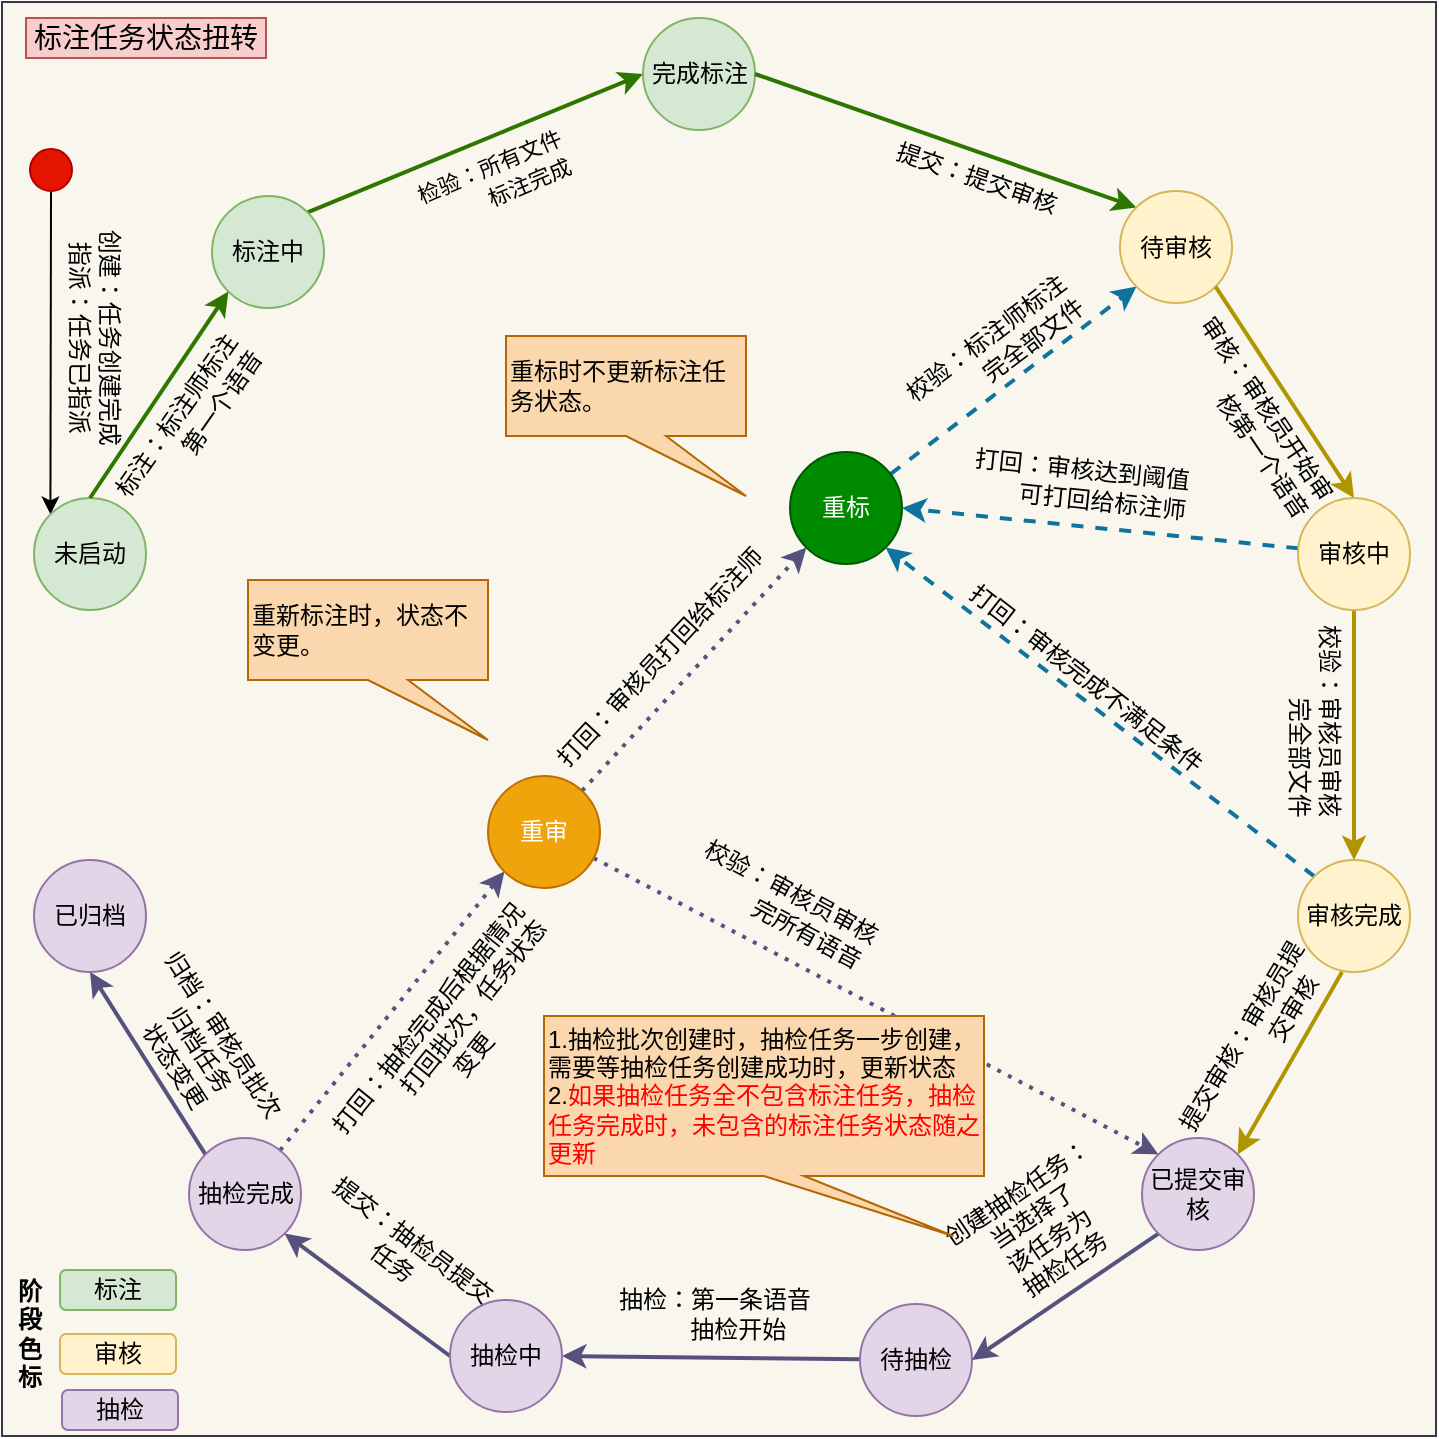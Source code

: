 <mxfile version="12.1.1" type="github" pages="1">
  <diagram id="7jFQWEKBJWH08LF9sNS9" name="第 1 页">
    <mxGraphModel dx="984" dy="532" grid="1" gridSize="10" guides="1" tooltips="1" connect="1" arrows="1" fold="1" page="1" pageScale="1" pageWidth="827" pageHeight="1169" math="0" shadow="0">
      <root>
        <mxCell id="0"/>
        <mxCell id="1" parent="0"/>
        <mxCell id="YWXzUzA2li_S0hEGCGYV-29" value="" style="whiteSpace=wrap;html=1;aspect=fixed;fillColor=#f9f7ed;strokeColor=#36393d;" parent="1" vertex="1">
          <mxGeometry x="79" y="3" width="717" height="717" as="geometry"/>
        </mxCell>
        <mxCell id="PL_q6k4NAZZa_5ycfTa1-30" style="edgeStyle=none;rounded=0;orthogonalLoop=1;jettySize=auto;html=1;startArrow=classic;startFill=1;endArrow=none;endFill=0;exitX=0;exitY=0;exitDx=0;exitDy=0;entryX=0.5;entryY=1;entryDx=0;entryDy=0;" parent="1" source="PL_q6k4NAZZa_5ycfTa1-1" target="YWXzUzA2li_S0hEGCGYV-28" edge="1">
          <mxGeometry relative="1" as="geometry">
            <mxPoint x="66" y="130" as="targetPoint"/>
          </mxGeometry>
        </mxCell>
        <mxCell id="HUFBvN-yXKdZDNxcfpUM-18" value="&lt;span style=&quot;text-align: left&quot;&gt;创建：任务创建完成&lt;/span&gt;&lt;br style=&quot;text-align: left&quot;&gt;&lt;span style=&quot;text-align: left&quot;&gt;指派：任务已指派&lt;/span&gt;" style="text;html=1;resizable=0;points=[];align=center;verticalAlign=middle;labelBackgroundColor=none;rotation=90;" parent="PL_q6k4NAZZa_5ycfTa1-30" vertex="1" connectable="0">
          <mxGeometry x="0.248" relative="1" as="geometry">
            <mxPoint x="22" y="12" as="offset"/>
          </mxGeometry>
        </mxCell>
        <mxCell id="PL_q6k4NAZZa_5ycfTa1-1" value="未启动" style="ellipse;whiteSpace=wrap;html=1;aspect=fixed;fillColor=#d5e8d4;strokeColor=#82b366;" parent="1" vertex="1">
          <mxGeometry x="95" y="251" width="56" height="56" as="geometry"/>
        </mxCell>
        <mxCell id="PL_q6k4NAZZa_5ycfTa1-27" value="" style="rounded=0;orthogonalLoop=1;jettySize=auto;html=1;entryX=0;entryY=0.5;entryDx=0;entryDy=0;fillColor=#60a917;strokeColor=#2D7600;exitX=1;exitY=0;exitDx=0;exitDy=0;strokeWidth=2;" parent="1" source="PL_q6k4NAZZa_5ycfTa1-3" target="PL_q6k4NAZZa_5ycfTa1-4" edge="1">
          <mxGeometry x="-0.167" y="42" relative="1" as="geometry">
            <mxPoint as="offset"/>
          </mxGeometry>
        </mxCell>
        <mxCell id="PL_q6k4NAZZa_5ycfTa1-35" value="&lt;span style=&quot;font-size: 11px&quot;&gt;检验：所有文件&lt;/span&gt;&lt;br style=&quot;font-size: 11px&quot;&gt;&lt;span style=&quot;font-size: 11px&quot;&gt;&amp;nbsp; &amp;nbsp; &amp;nbsp; &amp;nbsp; &amp;nbsp; 标注完成&lt;/span&gt;" style="text;html=1;resizable=0;points=[];align=center;verticalAlign=middle;labelBackgroundColor=none;rotation=337;direction=south;" parent="PL_q6k4NAZZa_5ycfTa1-27" vertex="1" connectable="0">
          <mxGeometry x="-0.169" y="2" relative="1" as="geometry">
            <mxPoint x="24" y="14" as="offset"/>
          </mxGeometry>
        </mxCell>
        <mxCell id="PL_q6k4NAZZa_5ycfTa1-3" value="标注中" style="ellipse;whiteSpace=wrap;html=1;aspect=fixed;fillColor=#d5e8d4;strokeColor=#82b366;" parent="1" vertex="1">
          <mxGeometry x="184" y="100" width="56" height="56" as="geometry"/>
        </mxCell>
        <mxCell id="PL_q6k4NAZZa_5ycfTa1-4" value="完成标注" style="ellipse;whiteSpace=wrap;html=1;aspect=fixed;fillColor=#d5e8d4;strokeColor=#82b366;" parent="1" vertex="1">
          <mxGeometry x="399.5" y="11" width="56" height="56" as="geometry"/>
        </mxCell>
        <mxCell id="ddIMEOaLe6l60YSl90KJ-6" style="edgeStyle=none;rounded=0;orthogonalLoop=1;jettySize=auto;html=1;entryX=0;entryY=1;entryDx=0;entryDy=0;startArrow=none;startFill=0;endArrow=classic;endFill=1;dashed=1;strokeWidth=2;fillColor=#b1ddf0;strokeColor=#10739e;" parent="1" source="PL_q6k4NAZZa_5ycfTa1-5" target="PL_q6k4NAZZa_5ycfTa1-7" edge="1">
          <mxGeometry relative="1" as="geometry"/>
        </mxCell>
        <mxCell id="ddIMEOaLe6l60YSl90KJ-14" value="&lt;span style=&quot;color: rgb(0 , 0 , 0)&quot;&gt;校验：标注师标注&lt;/span&gt;&lt;br style=&quot;color: rgb(0 , 0 , 0)&quot;&gt;&lt;span style=&quot;color: rgb(0 , 0 , 0)&quot;&gt;&amp;nbsp; &amp;nbsp; &amp;nbsp; &amp;nbsp; &amp;nbsp; &amp;nbsp;完全部文件&lt;/span&gt;" style="text;html=1;resizable=0;points=[];align=center;verticalAlign=middle;labelBackgroundColor=none;fontColor=#006633;rotation=323;" parent="ddIMEOaLe6l60YSl90KJ-6" vertex="1" connectable="0">
          <mxGeometry x="0.114" y="-2" relative="1" as="geometry">
            <mxPoint x="-18" y="-11.5" as="offset"/>
          </mxGeometry>
        </mxCell>
        <mxCell id="PL_q6k4NAZZa_5ycfTa1-5" value="重标" style="ellipse;whiteSpace=wrap;html=1;aspect=fixed;fillColor=#008a00;strokeColor=#005700;fontColor=#ffffff;" parent="1" vertex="1">
          <mxGeometry x="473" y="228" width="56" height="56" as="geometry"/>
        </mxCell>
        <mxCell id="ddIMEOaLe6l60YSl90KJ-3" style="edgeStyle=none;rounded=0;orthogonalLoop=1;jettySize=auto;html=1;exitX=0;exitY=0;exitDx=0;exitDy=0;entryX=1;entryY=1;entryDx=0;entryDy=0;startArrow=none;startFill=0;endArrow=classic;endFill=1;strokeWidth=2;fillColor=#b1ddf0;strokeColor=#10739e;dashed=1;" parent="1" source="PL_q6k4NAZZa_5ycfTa1-6" target="PL_q6k4NAZZa_5ycfTa1-5" edge="1">
          <mxGeometry relative="1" as="geometry"/>
        </mxCell>
        <mxCell id="ddIMEOaLe6l60YSl90KJ-12" value="打回：审核完成不满足条件" style="text;html=1;resizable=0;points=[];align=center;verticalAlign=middle;labelBackgroundColor=none;rotation=38;" parent="ddIMEOaLe6l60YSl90KJ-3" vertex="1" connectable="0">
          <mxGeometry x="0.41" relative="1" as="geometry">
            <mxPoint x="36.5" y="16" as="offset"/>
          </mxGeometry>
        </mxCell>
        <mxCell id="PL_q6k4NAZZa_5ycfTa1-6" value="审核完成" style="ellipse;whiteSpace=wrap;html=1;aspect=fixed;fillColor=#fff2cc;strokeColor=#d6b656;" parent="1" vertex="1">
          <mxGeometry x="727" y="432" width="56" height="56" as="geometry"/>
        </mxCell>
        <mxCell id="PL_q6k4NAZZa_5ycfTa1-25" style="rounded=0;orthogonalLoop=1;jettySize=auto;html=1;entryX=1;entryY=0.5;entryDx=0;entryDy=0;elbow=vertical;fillColor=#60a917;strokeColor=#2D7600;exitX=0;exitY=0;exitDx=0;exitDy=0;startArrow=classic;startFill=1;endArrow=none;endFill=0;strokeWidth=2;" parent="1" source="PL_q6k4NAZZa_5ycfTa1-7" target="PL_q6k4NAZZa_5ycfTa1-4" edge="1">
          <mxGeometry relative="1" as="geometry"/>
        </mxCell>
        <mxCell id="PL_q6k4NAZZa_5ycfTa1-38" value="提交：提交审核" style="text;html=1;resizable=0;points=[];align=center;verticalAlign=middle;labelBackgroundColor=none;rotation=19;" parent="PL_q6k4NAZZa_5ycfTa1-25" vertex="1" connectable="0">
          <mxGeometry x="-0.162" relative="1" as="geometry">
            <mxPoint x="-1" y="12.5" as="offset"/>
          </mxGeometry>
        </mxCell>
        <mxCell id="PL_q6k4NAZZa_5ycfTa1-7" value="待审核" style="ellipse;whiteSpace=wrap;html=1;aspect=fixed;fillColor=#fff2cc;strokeColor=#d6b656;" parent="1" vertex="1">
          <mxGeometry x="638" y="97.5" width="56" height="56" as="geometry"/>
        </mxCell>
        <mxCell id="PL_q6k4NAZZa_5ycfTa1-15" style="rounded=0;orthogonalLoop=1;jettySize=auto;html=1;entryX=1;entryY=1;entryDx=0;entryDy=0;fillColor=#e3c800;strokeColor=#B09500;startArrow=classic;startFill=1;endArrow=none;endFill=0;strokeWidth=2;exitX=0.5;exitY=0;exitDx=0;exitDy=0;" parent="1" source="PL_q6k4NAZZa_5ycfTa1-13" target="PL_q6k4NAZZa_5ycfTa1-7" edge="1">
          <mxGeometry relative="1" as="geometry">
            <mxPoint x="769" y="250" as="sourcePoint"/>
          </mxGeometry>
        </mxCell>
        <mxCell id="HUFBvN-yXKdZDNxcfpUM-19" value="审核：审核员开始审&lt;br&gt;&amp;nbsp; &amp;nbsp; &amp;nbsp; &amp;nbsp; &amp;nbsp; &amp;nbsp;核第一个语音" style="text;html=1;resizable=0;points=[];align=center;verticalAlign=middle;labelBackgroundColor=none;rotation=56;" parent="PL_q6k4NAZZa_5ycfTa1-15" vertex="1" connectable="0">
          <mxGeometry x="0.247" y="-1" relative="1" as="geometry">
            <mxPoint x="-7.5" y="25.5" as="offset"/>
          </mxGeometry>
        </mxCell>
        <mxCell id="PL_q6k4NAZZa_5ycfTa1-17" style="rounded=0;orthogonalLoop=1;jettySize=auto;html=1;fillColor=#e3c800;strokeColor=#B09500;entryX=1;entryY=0;entryDx=0;entryDy=0;exitX=0.393;exitY=1;exitDx=0;exitDy=0;strokeWidth=2;exitPerimeter=0;" parent="1" source="PL_q6k4NAZZa_5ycfTa1-6" target="HUFBvN-yXKdZDNxcfpUM-1" edge="1">
          <mxGeometry relative="1" as="geometry">
            <mxPoint x="542.718" y="704.165" as="targetPoint"/>
            <mxPoint x="769" y="468" as="sourcePoint"/>
          </mxGeometry>
        </mxCell>
        <mxCell id="PL_q6k4NAZZa_5ycfTa1-40" value="提交审核：审核员提&lt;br&gt;&amp;nbsp; &amp;nbsp; &amp;nbsp; &amp;nbsp; &amp;nbsp; &amp;nbsp; &amp;nbsp; &amp;nbsp;交审核" style="text;html=1;resizable=0;points=[];align=center;verticalAlign=middle;labelBackgroundColor=none;rotation=301;" parent="PL_q6k4NAZZa_5ycfTa1-17" vertex="1" connectable="0">
          <mxGeometry x="0.177" relative="1" as="geometry">
            <mxPoint x="-13.5" y="-17.5" as="offset"/>
          </mxGeometry>
        </mxCell>
        <mxCell id="ddIMEOaLe6l60YSl90KJ-2" style="rounded=0;orthogonalLoop=1;jettySize=auto;html=1;entryX=0.5;entryY=0;entryDx=0;entryDy=0;startArrow=none;startFill=0;endArrow=classic;endFill=1;strokeWidth=2;fillColor=#e3c800;strokeColor=#B09500;" parent="1" source="PL_q6k4NAZZa_5ycfTa1-13" target="PL_q6k4NAZZa_5ycfTa1-6" edge="1">
          <mxGeometry relative="1" as="geometry"/>
        </mxCell>
        <mxCell id="ddIMEOaLe6l60YSl90KJ-11" value="校验：审核员审核&lt;br&gt;&amp;nbsp; &amp;nbsp; &amp;nbsp; &amp;nbsp; &amp;nbsp; &amp;nbsp;完全部文件" style="text;html=1;resizable=0;points=[];align=center;verticalAlign=middle;labelBackgroundColor=none;rotation=90;" parent="ddIMEOaLe6l60YSl90KJ-2" vertex="1" connectable="0">
          <mxGeometry x="-0.611" y="-1" relative="1" as="geometry">
            <mxPoint x="-18" y="30" as="offset"/>
          </mxGeometry>
        </mxCell>
        <mxCell id="ddIMEOaLe6l60YSl90KJ-9" style="edgeStyle=none;rounded=0;orthogonalLoop=1;jettySize=auto;html=1;startArrow=none;startFill=0;endArrow=classic;endFill=1;entryX=1;entryY=0.5;entryDx=0;entryDy=0;strokeWidth=2;fillColor=#b1ddf0;strokeColor=#10739e;dashed=1;" parent="1" source="PL_q6k4NAZZa_5ycfTa1-13" target="PL_q6k4NAZZa_5ycfTa1-5" edge="1">
          <mxGeometry relative="1" as="geometry">
            <mxPoint x="568" y="280" as="targetPoint"/>
          </mxGeometry>
        </mxCell>
        <mxCell id="ddIMEOaLe6l60YSl90KJ-10" value="打回：审核达到阈值&lt;br&gt;&amp;nbsp; &amp;nbsp; &amp;nbsp; &amp;nbsp;可打回给标注师" style="text;html=1;resizable=0;points=[];align=center;verticalAlign=middle;labelBackgroundColor=none;rotation=6;" parent="ddIMEOaLe6l60YSl90KJ-9" vertex="1" connectable="0">
          <mxGeometry x="0.317" y="-2" relative="1" as="geometry">
            <mxPoint x="21" y="-17.5" as="offset"/>
          </mxGeometry>
        </mxCell>
        <mxCell id="PL_q6k4NAZZa_5ycfTa1-13" value="审核中" style="ellipse;whiteSpace=wrap;html=1;aspect=fixed;fillColor=#fff2cc;strokeColor=#d6b656;" parent="1" vertex="1">
          <mxGeometry x="727" y="251" width="56" height="56" as="geometry"/>
        </mxCell>
        <mxCell id="PL_q6k4NAZZa_5ycfTa1-21" style="rounded=0;orthogonalLoop=1;jettySize=auto;html=1;entryX=0.5;entryY=1;entryDx=0;entryDy=0;fillColor=#d0cee2;strokeColor=#56517e;exitX=0;exitY=0;exitDx=0;exitDy=0;strokeWidth=2;" parent="1" source="PL_q6k4NAZZa_5ycfTa1-18" target="PL_q6k4NAZZa_5ycfTa1-20" edge="1">
          <mxGeometry relative="1" as="geometry"/>
        </mxCell>
        <mxCell id="PL_q6k4NAZZa_5ycfTa1-50" value="归档：审核员批次&lt;br&gt;归档任务&lt;br&gt;状态变更" style="text;html=1;resizable=0;points=[];align=center;verticalAlign=middle;labelBackgroundColor=none;rotation=57;" parent="PL_q6k4NAZZa_5ycfTa1-21" vertex="1" connectable="0">
          <mxGeometry x="0.217" y="-1" relative="1" as="geometry">
            <mxPoint x="31" y="3.5" as="offset"/>
          </mxGeometry>
        </mxCell>
        <mxCell id="PL_q6k4NAZZa_5ycfTa1-23" style="rounded=0;orthogonalLoop=1;jettySize=auto;html=1;entryX=0;entryY=1;entryDx=0;entryDy=0;fillColor=#d0cee2;strokeColor=#56517e;strokeWidth=2;dashed=1;dashPattern=1 2;" parent="1" source="PL_q6k4NAZZa_5ycfTa1-18" target="PL_q6k4NAZZa_5ycfTa1-22" edge="1">
          <mxGeometry relative="1" as="geometry"/>
        </mxCell>
        <mxCell id="PL_q6k4NAZZa_5ycfTa1-49" value="打回：抽检完成后根据情况&lt;br&gt;&amp;nbsp; &amp;nbsp; &amp;nbsp; &amp;nbsp; &amp;nbsp; &amp;nbsp;打回批次，任务状态&lt;br&gt;变更" style="text;html=1;resizable=0;points=[];align=center;verticalAlign=middle;labelBackgroundColor=none;rotation=309;" parent="PL_q6k4NAZZa_5ycfTa1-23" vertex="1" connectable="0">
          <mxGeometry x="-0.484" y="1" relative="1" as="geometry">
            <mxPoint x="57" y="-20.5" as="offset"/>
          </mxGeometry>
        </mxCell>
        <mxCell id="PL_q6k4NAZZa_5ycfTa1-18" value="抽检完成" style="ellipse;whiteSpace=wrap;html=1;aspect=fixed;fillColor=#e1d5e7;strokeColor=#9673a6;" parent="1" vertex="1">
          <mxGeometry x="172.5" y="571" width="56" height="56" as="geometry"/>
        </mxCell>
        <mxCell id="PL_q6k4NAZZa_5ycfTa1-20" value="已归档" style="ellipse;whiteSpace=wrap;html=1;aspect=fixed;fillColor=#e1d5e7;strokeColor=#9673a6;" parent="1" vertex="1">
          <mxGeometry x="95" y="432" width="56" height="56" as="geometry"/>
        </mxCell>
        <mxCell id="PL_q6k4NAZZa_5ycfTa1-24" style="rounded=0;orthogonalLoop=1;jettySize=auto;html=1;entryX=0;entryY=0;entryDx=0;entryDy=0;fillColor=#d0cee2;strokeColor=#56517e;strokeWidth=2;dashed=1;dashPattern=1 2;" parent="1" source="PL_q6k4NAZZa_5ycfTa1-22" edge="1" target="HUFBvN-yXKdZDNxcfpUM-1">
          <mxGeometry relative="1" as="geometry">
            <mxPoint x="741" y="432" as="targetPoint"/>
          </mxGeometry>
        </mxCell>
        <mxCell id="PL_q6k4NAZZa_5ycfTa1-51" value="校验：审核员审核&lt;br&gt;&amp;nbsp; &amp;nbsp; &amp;nbsp; &amp;nbsp; &amp;nbsp; 完所有语音" style="text;html=1;resizable=0;points=[];align=center;verticalAlign=middle;labelBackgroundColor=none;rotation=28;" parent="PL_q6k4NAZZa_5ycfTa1-24" vertex="1" connectable="0">
          <mxGeometry x="-0.411" y="2" relative="1" as="geometry">
            <mxPoint x="10.5" y="-19.5" as="offset"/>
          </mxGeometry>
        </mxCell>
        <mxCell id="ddIMEOaLe6l60YSl90KJ-7" style="edgeStyle=none;rounded=0;orthogonalLoop=1;jettySize=auto;html=1;entryX=0;entryY=1;entryDx=0;entryDy=0;startArrow=none;startFill=0;endArrow=classic;endFill=1;strokeWidth=2;fillColor=#d0cee2;strokeColor=#56517e;dashed=1;dashPattern=1 2;" parent="1" source="PL_q6k4NAZZa_5ycfTa1-22" target="PL_q6k4NAZZa_5ycfTa1-5" edge="1">
          <mxGeometry relative="1" as="geometry"/>
        </mxCell>
        <mxCell id="ddIMEOaLe6l60YSl90KJ-13" value="打回：审核员打回给标注师" style="text;html=1;resizable=0;points=[];align=center;verticalAlign=middle;labelBackgroundColor=none;rotation=313;" parent="ddIMEOaLe6l60YSl90KJ-7" vertex="1" connectable="0">
          <mxGeometry x="-0.283" y="3" relative="1" as="geometry">
            <mxPoint x="0.5" y="-20.5" as="offset"/>
          </mxGeometry>
        </mxCell>
        <mxCell id="PL_q6k4NAZZa_5ycfTa1-22" value="重审" style="ellipse;whiteSpace=wrap;html=1;aspect=fixed;fillColor=#f0a30a;strokeColor=#BD7000;fontColor=#ffffff;" parent="1" vertex="1">
          <mxGeometry x="322" y="390" width="56" height="56" as="geometry"/>
        </mxCell>
        <mxCell id="PL_q6k4NAZZa_5ycfTa1-29" value="标注任务状态扭转" style="text;html=1;strokeColor=#b85450;fillColor=#f8cecc;align=center;verticalAlign=middle;whiteSpace=wrap;rounded=0;fontSize=14;" parent="1" vertex="1">
          <mxGeometry x="91" y="11" width="120" height="20" as="geometry"/>
        </mxCell>
        <mxCell id="PL_q6k4NAZZa_5ycfTa1-45" style="edgeStyle=none;rounded=0;orthogonalLoop=1;jettySize=auto;html=1;entryX=1;entryY=0.5;entryDx=0;entryDy=0;startArrow=none;startFill=0;endArrow=classic;endFill=1;fillColor=#d0cee2;strokeColor=#56517e;strokeWidth=2;" parent="1" source="PL_q6k4NAZZa_5ycfTa1-42" target="PL_q6k4NAZZa_5ycfTa1-43" edge="1">
          <mxGeometry relative="1" as="geometry"/>
        </mxCell>
        <mxCell id="PL_q6k4NAZZa_5ycfTa1-47" value="抽检：第一条语音&lt;br&gt;&amp;nbsp; &amp;nbsp; &amp;nbsp; &amp;nbsp;抽检开始" style="text;html=1;resizable=0;points=[];align=center;verticalAlign=middle;labelBackgroundColor=none;" parent="PL_q6k4NAZZa_5ycfTa1-45" vertex="1" connectable="0">
          <mxGeometry x="0.4" y="-1" relative="1" as="geometry">
            <mxPoint x="31" y="-21" as="offset"/>
          </mxGeometry>
        </mxCell>
        <mxCell id="PL_q6k4NAZZa_5ycfTa1-42" value="待抽检" style="ellipse;whiteSpace=wrap;html=1;aspect=fixed;fillColor=#e1d5e7;strokeColor=#9673a6;" parent="1" vertex="1">
          <mxGeometry x="508" y="654" width="56" height="56" as="geometry"/>
        </mxCell>
        <mxCell id="PL_q6k4NAZZa_5ycfTa1-46" style="edgeStyle=none;rounded=0;orthogonalLoop=1;jettySize=auto;html=1;entryX=1;entryY=1;entryDx=0;entryDy=0;startArrow=none;startFill=0;endArrow=classic;endFill=1;fillColor=#d0cee2;strokeColor=#56517e;strokeWidth=2;exitX=0;exitY=0.5;exitDx=0;exitDy=0;" parent="1" source="PL_q6k4NAZZa_5ycfTa1-43" target="PL_q6k4NAZZa_5ycfTa1-18" edge="1">
          <mxGeometry relative="1" as="geometry"/>
        </mxCell>
        <mxCell id="PL_q6k4NAZZa_5ycfTa1-48" value="提交：抽检员提交&lt;br&gt;任务&amp;nbsp;" style="text;html=1;resizable=0;points=[];align=center;verticalAlign=middle;labelBackgroundColor=none;rotation=37;" parent="PL_q6k4NAZZa_5ycfTa1-46" vertex="1" connectable="0">
          <mxGeometry x="0.28" relative="1" as="geometry">
            <mxPoint x="30" y="-13.5" as="offset"/>
          </mxGeometry>
        </mxCell>
        <mxCell id="PL_q6k4NAZZa_5ycfTa1-43" value="抽检中" style="ellipse;whiteSpace=wrap;html=1;aspect=fixed;fillColor=#e1d5e7;strokeColor=#9673a6;" parent="1" vertex="1">
          <mxGeometry x="303" y="652" width="56" height="56" as="geometry"/>
        </mxCell>
        <mxCell id="PL_q6k4NAZZa_5ycfTa1-53" style="edgeStyle=none;rounded=0;orthogonalLoop=1;jettySize=auto;html=1;exitX=1;exitY=0.5;exitDx=0;exitDy=0;startArrow=none;startFill=0;endArrow=classic;endFill=1;" parent="1" edge="1">
          <mxGeometry relative="1" as="geometry">
            <mxPoint x="142" y="639" as="sourcePoint"/>
            <mxPoint x="142" y="639" as="targetPoint"/>
          </mxGeometry>
        </mxCell>
        <mxCell id="PL_q6k4NAZZa_5ycfTa1-54" value="标注" style="rounded=1;whiteSpace=wrap;html=1;align=center;fillColor=#d5e8d4;strokeColor=#82b366;" parent="1" vertex="1">
          <mxGeometry x="108" y="637" width="58" height="20" as="geometry"/>
        </mxCell>
        <mxCell id="PL_q6k4NAZZa_5ycfTa1-55" value="审核" style="rounded=1;whiteSpace=wrap;html=1;align=center;fillColor=#fff2cc;strokeColor=#d6b656;" parent="1" vertex="1">
          <mxGeometry x="108" y="669" width="58" height="20" as="geometry"/>
        </mxCell>
        <mxCell id="PL_q6k4NAZZa_5ycfTa1-56" value="抽检" style="rounded=1;whiteSpace=wrap;html=1;align=center;fillColor=#e1d5e7;strokeColor=#9673a6;" parent="1" vertex="1">
          <mxGeometry x="109" y="697" width="58" height="20" as="geometry"/>
        </mxCell>
        <mxCell id="PL_q6k4NAZZa_5ycfTa1-57" value="&lt;b&gt;&lt;span&gt;阶段色标&lt;/span&gt;&lt;/b&gt;" style="text;html=1;strokeColor=none;fillColor=none;align=center;verticalAlign=middle;whiteSpace=wrap;rounded=0;horizontal=0;rotation=90;fontStyle=0" parent="1" vertex="1">
          <mxGeometry x="68" y="659" width="50" height="20" as="geometry"/>
        </mxCell>
        <mxCell id="HUFBvN-yXKdZDNxcfpUM-2" style="rounded=0;orthogonalLoop=1;jettySize=auto;html=1;entryX=1;entryY=0.5;entryDx=0;entryDy=0;exitX=0;exitY=1;exitDx=0;exitDy=0;strokeWidth=2;fillColor=#d0cee2;strokeColor=#56517e;" parent="1" source="HUFBvN-yXKdZDNxcfpUM-1" target="PL_q6k4NAZZa_5ycfTa1-42" edge="1">
          <mxGeometry relative="1" as="geometry"/>
        </mxCell>
        <mxCell id="HUFBvN-yXKdZDNxcfpUM-3" value="创建抽检任务：&lt;br&gt;当选择了&lt;br&gt;该任务为&lt;br&gt;抽检任务" style="text;html=1;resizable=0;points=[];align=center;verticalAlign=middle;labelBackgroundColor=none;rotation=326;" parent="HUFBvN-yXKdZDNxcfpUM-2" vertex="1" connectable="0">
          <mxGeometry x="0.189" y="-3" relative="1" as="geometry">
            <mxPoint x="-2" y="-38" as="offset"/>
          </mxGeometry>
        </mxCell>
        <mxCell id="HUFBvN-yXKdZDNxcfpUM-1" value="已提交审核" style="ellipse;whiteSpace=wrap;html=1;aspect=fixed;fillColor=#e1d5e7;strokeColor=#9673a6;" parent="1" vertex="1">
          <mxGeometry x="649" y="571" width="56" height="56" as="geometry"/>
        </mxCell>
        <mxCell id="HUFBvN-yXKdZDNxcfpUM-4" value="1.抽检批次创建时，抽检任务一步创建，需要等抽检任务创建成功时，更新状态&lt;br&gt;2.&lt;font color=&quot;#ff0000&quot;&gt;如果抽检任务全不包含标注任务，抽检任务完成时，未包含的标注任务状态随之更新&lt;/font&gt;" style="shape=callout;whiteSpace=wrap;html=1;perimeter=calloutPerimeter;position2=0.93;align=left;fillColor=#fad7ac;strokeColor=#b46504;" parent="1" vertex="1">
          <mxGeometry x="350" y="510" width="220" height="110" as="geometry"/>
        </mxCell>
        <mxCell id="HUFBvN-yXKdZDNxcfpUM-5" value="重新标注时，状态不变更。" style="shape=callout;whiteSpace=wrap;html=1;perimeter=calloutPerimeter;align=left;position2=1;fillColor=#fad7ac;strokeColor=#b46504;" parent="1" vertex="1">
          <mxGeometry x="202" y="292" width="120" height="80" as="geometry"/>
        </mxCell>
        <mxCell id="HUFBvN-yXKdZDNxcfpUM-6" value="重标时不更新标注任务状态。" style="shape=callout;whiteSpace=wrap;html=1;perimeter=calloutPerimeter;align=left;position2=1;fillColor=#fad7ac;strokeColor=#b46504;" parent="1" vertex="1">
          <mxGeometry x="331" y="170" width="120" height="80" as="geometry"/>
        </mxCell>
        <mxCell id="ddIMEOaLe6l60YSl90KJ-5" style="edgeStyle=none;rounded=0;orthogonalLoop=1;jettySize=auto;html=1;entryX=1;entryY=0;entryDx=0;entryDy=0;startArrow=none;startFill=0;endArrow=classic;endFill=1;" parent="1" source="PL_q6k4NAZZa_5ycfTa1-1" target="PL_q6k4NAZZa_5ycfTa1-1" edge="1">
          <mxGeometry relative="1" as="geometry"/>
        </mxCell>
        <mxCell id="YWXzUzA2li_S0hEGCGYV-14" style="rounded=0;orthogonalLoop=1;jettySize=auto;html=1;entryX=0;entryY=1;entryDx=0;entryDy=0;fillColor=#60a917;strokeColor=#2D7600;exitX=0.5;exitY=0;exitDx=0;exitDy=0;strokeWidth=2;" parent="1" source="PL_q6k4NAZZa_5ycfTa1-1" target="PL_q6k4NAZZa_5ycfTa1-3" edge="1">
          <mxGeometry relative="1" as="geometry">
            <mxPoint x="99" y="256" as="sourcePoint"/>
            <mxPoint x="210" y="80" as="targetPoint"/>
          </mxGeometry>
        </mxCell>
        <mxCell id="YWXzUzA2li_S0hEGCGYV-15" value="标注：标注师标注&lt;br&gt;&amp;nbsp; &amp;nbsp; &amp;nbsp; &amp;nbsp; &amp;nbsp; &amp;nbsp;第一个语音" style="text;html=1;resizable=0;points=[];align=center;verticalAlign=middle;labelBackgroundColor=none;rotation=-55;" parent="YWXzUzA2li_S0hEGCGYV-14" vertex="1" connectable="0">
          <mxGeometry x="-0.019" y="2" relative="1" as="geometry">
            <mxPoint x="16.5" y="15" as="offset"/>
          </mxGeometry>
        </mxCell>
        <mxCell id="YWXzUzA2li_S0hEGCGYV-28" value="" style="ellipse;whiteSpace=wrap;html=1;aspect=fixed;fillColor=#e51400;strokeColor=#B20000;fontColor=#ffffff;" parent="1" vertex="1">
          <mxGeometry x="93" y="76.5" width="21" height="21" as="geometry"/>
        </mxCell>
      </root>
    </mxGraphModel>
  </diagram>
</mxfile>
